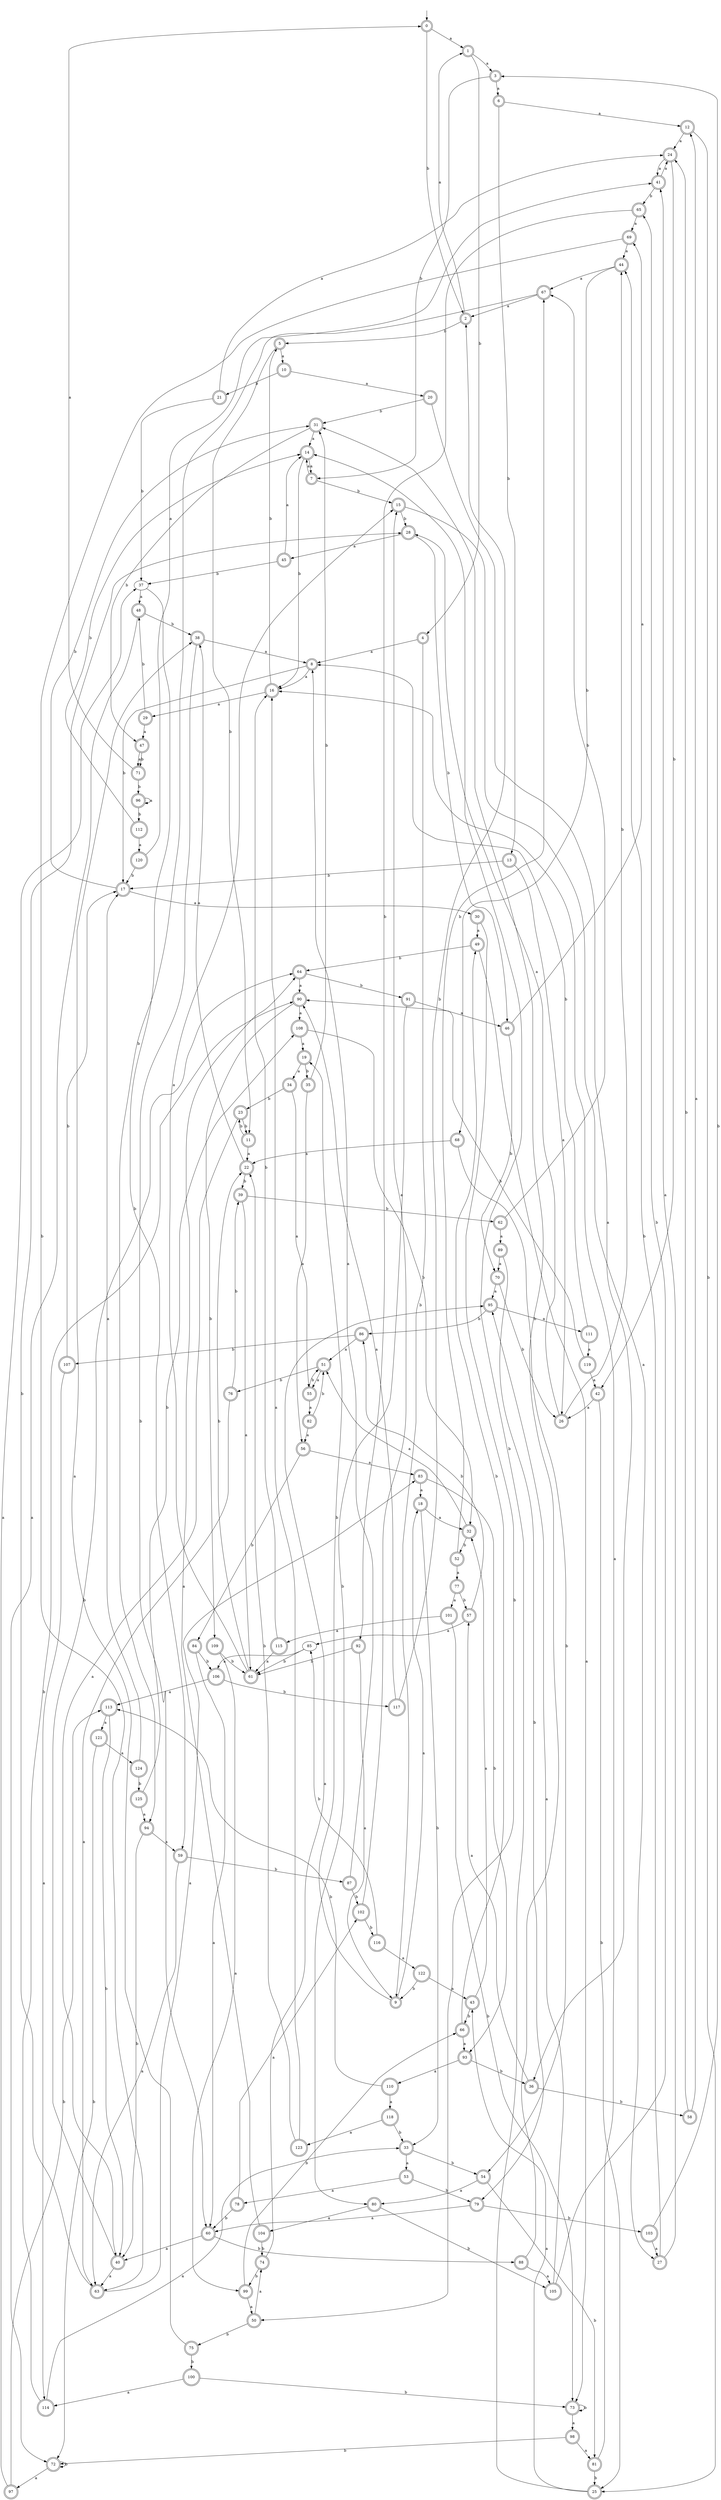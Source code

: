 digraph RandomDFA {
  __start0 [label="", shape=none];
  __start0 -> 0 [label=""];
  0 [shape=circle] [shape=doublecircle]
  0 -> 1 [label="a"]
  0 -> 2 [label="b"]
  1 [shape=doublecircle]
  1 -> 3 [label="a"]
  1 -> 4 [label="b"]
  2 [shape=doublecircle]
  2 -> 1 [label="a"]
  2 -> 5 [label="b"]
  3 [shape=doublecircle]
  3 -> 6 [label="a"]
  3 -> 7 [label="b"]
  4 [shape=doublecircle]
  4 -> 8 [label="a"]
  4 -> 9 [label="b"]
  5 [shape=doublecircle]
  5 -> 10 [label="a"]
  5 -> 11 [label="b"]
  6 [shape=doublecircle]
  6 -> 12 [label="a"]
  6 -> 13 [label="b"]
  7 [shape=doublecircle]
  7 -> 14 [label="a"]
  7 -> 15 [label="b"]
  8 [shape=doublecircle]
  8 -> 16 [label="a"]
  8 -> 17 [label="b"]
  9 [shape=doublecircle]
  9 -> 18 [label="a"]
  9 -> 19 [label="b"]
  10 [shape=doublecircle]
  10 -> 20 [label="a"]
  10 -> 21 [label="b"]
  11 [shape=doublecircle]
  11 -> 22 [label="a"]
  11 -> 23 [label="b"]
  12 [shape=doublecircle]
  12 -> 24 [label="a"]
  12 -> 25 [label="b"]
  13 [shape=doublecircle]
  13 -> 26 [label="a"]
  13 -> 17 [label="b"]
  14 [shape=doublecircle]
  14 -> 7 [label="a"]
  14 -> 16 [label="b"]
  15 [shape=doublecircle]
  15 -> 27 [label="a"]
  15 -> 28 [label="b"]
  16 [shape=doublecircle]
  16 -> 29 [label="a"]
  16 -> 5 [label="b"]
  17 [shape=doublecircle]
  17 -> 30 [label="a"]
  17 -> 31 [label="b"]
  18 [shape=doublecircle]
  18 -> 32 [label="a"]
  18 -> 33 [label="b"]
  19 [shape=doublecircle]
  19 -> 34 [label="a"]
  19 -> 35 [label="b"]
  20 [shape=doublecircle]
  20 -> 36 [label="a"]
  20 -> 31 [label="b"]
  21 [shape=doublecircle]
  21 -> 24 [label="a"]
  21 -> 37 [label="b"]
  22 [shape=doublecircle]
  22 -> 38 [label="a"]
  22 -> 39 [label="b"]
  23 [shape=doublecircle]
  23 -> 40 [label="a"]
  23 -> 11 [label="b"]
  24 [shape=doublecircle]
  24 -> 41 [label="a"]
  24 -> 42 [label="b"]
  25 [shape=doublecircle]
  25 -> 43 [label="a"]
  25 -> 14 [label="b"]
  26 [shape=doublecircle]
  26 -> 28 [label="a"]
  26 -> 44 [label="b"]
  27 [shape=doublecircle]
  27 -> 41 [label="a"]
  27 -> 44 [label="b"]
  28 [shape=doublecircle]
  28 -> 45 [label="a"]
  28 -> 46 [label="b"]
  29 [shape=doublecircle]
  29 -> 47 [label="a"]
  29 -> 48 [label="b"]
  30 [shape=doublecircle]
  30 -> 49 [label="a"]
  30 -> 50 [label="b"]
  31 [shape=doublecircle]
  31 -> 14 [label="a"]
  31 -> 47 [label="b"]
  32 [shape=doublecircle]
  32 -> 51 [label="a"]
  32 -> 52 [label="b"]
  33 [shape=doublecircle]
  33 -> 53 [label="a"]
  33 -> 54 [label="b"]
  34 [shape=doublecircle]
  34 -> 55 [label="a"]
  34 -> 23 [label="b"]
  35 [shape=doublecircle]
  35 -> 56 [label="a"]
  35 -> 31 [label="b"]
  36 [shape=doublecircle]
  36 -> 57 [label="a"]
  36 -> 58 [label="b"]
  37
  37 -> 48 [label="a"]
  37 -> 59 [label="b"]
  38 [shape=doublecircle]
  38 -> 8 [label="a"]
  38 -> 60 [label="b"]
  39 [shape=doublecircle]
  39 -> 61 [label="a"]
  39 -> 62 [label="b"]
  40 [shape=doublecircle]
  40 -> 63 [label="a"]
  40 -> 64 [label="b"]
  41 [shape=doublecircle]
  41 -> 24 [label="a"]
  41 -> 65 [label="b"]
  42 [shape=doublecircle]
  42 -> 26 [label="a"]
  42 -> 25 [label="b"]
  43 [shape=doublecircle]
  43 -> 32 [label="a"]
  43 -> 66 [label="b"]
  44 [shape=doublecircle]
  44 -> 67 [label="a"]
  44 -> 68 [label="b"]
  45 [shape=doublecircle]
  45 -> 14 [label="a"]
  45 -> 37 [label="b"]
  46 [shape=doublecircle]
  46 -> 69 [label="a"]
  46 -> 70 [label="b"]
  47 [shape=doublecircle]
  47 -> 71 [label="a"]
  47 -> 71 [label="b"]
  48 [shape=doublecircle]
  48 -> 72 [label="a"]
  48 -> 38 [label="b"]
  49 [shape=doublecircle]
  49 -> 73 [label="a"]
  49 -> 64 [label="b"]
  50 [shape=doublecircle]
  50 -> 74 [label="a"]
  50 -> 75 [label="b"]
  51 [shape=doublecircle]
  51 -> 55 [label="a"]
  51 -> 76 [label="b"]
  52 [shape=doublecircle]
  52 -> 77 [label="a"]
  52 -> 67 [label="b"]
  53 [shape=doublecircle]
  53 -> 78 [label="a"]
  53 -> 79 [label="b"]
  54 [shape=doublecircle]
  54 -> 80 [label="a"]
  54 -> 81 [label="b"]
  55 [shape=doublecircle]
  55 -> 82 [label="a"]
  55 -> 51 [label="b"]
  56 [shape=doublecircle]
  56 -> 83 [label="a"]
  56 -> 84 [label="b"]
  57 [shape=doublecircle]
  57 -> 85 [label="a"]
  57 -> 86 [label="b"]
  58 [shape=doublecircle]
  58 -> 12 [label="a"]
  58 -> 24 [label="b"]
  59 [shape=doublecircle]
  59 -> 63 [label="a"]
  59 -> 87 [label="b"]
  60 [shape=doublecircle]
  60 -> 40 [label="a"]
  60 -> 88 [label="b"]
  61 [shape=doublecircle]
  61 -> 15 [label="a"]
  61 -> 22 [label="b"]
  62 [shape=doublecircle]
  62 -> 89 [label="a"]
  62 -> 67 [label="b"]
  63 [shape=doublecircle]
  63 -> 83 [label="a"]
  63 -> 28 [label="b"]
  64 [shape=doublecircle]
  64 -> 90 [label="a"]
  64 -> 91 [label="b"]
  65 [shape=doublecircle]
  65 -> 69 [label="a"]
  65 -> 92 [label="b"]
  66 [shape=doublecircle]
  66 -> 93 [label="a"]
  66 -> 49 [label="b"]
  67 [shape=doublecircle]
  67 -> 2 [label="a"]
  67 -> 94 [label="b"]
  68 [shape=doublecircle]
  68 -> 22 [label="a"]
  68 -> 54 [label="b"]
  69 [shape=doublecircle]
  69 -> 44 [label="a"]
  69 -> 63 [label="b"]
  70 [shape=doublecircle]
  70 -> 95 [label="a"]
  70 -> 26 [label="b"]
  71 [shape=doublecircle]
  71 -> 0 [label="a"]
  71 -> 96 [label="b"]
  72 [shape=doublecircle]
  72 -> 97 [label="a"]
  72 -> 72 [label="b"]
  73 [shape=doublecircle]
  73 -> 98 [label="a"]
  73 -> 73 [label="b"]
  74 [shape=doublecircle]
  74 -> 95 [label="a"]
  74 -> 99 [label="b"]
  75 [shape=doublecircle]
  75 -> 38 [label="a"]
  75 -> 100 [label="b"]
  76 [shape=doublecircle]
  76 -> 63 [label="a"]
  76 -> 39 [label="b"]
  77 [shape=doublecircle]
  77 -> 101 [label="a"]
  77 -> 57 [label="b"]
  78 [shape=doublecircle]
  78 -> 102 [label="a"]
  78 -> 60 [label="b"]
  79 [shape=doublecircle]
  79 -> 60 [label="a"]
  79 -> 103 [label="b"]
  80 [shape=doublecircle]
  80 -> 104 [label="a"]
  80 -> 105 [label="b"]
  81 [shape=doublecircle]
  81 -> 16 [label="a"]
  81 -> 25 [label="b"]
  82 [shape=doublecircle]
  82 -> 56 [label="a"]
  82 -> 51 [label="b"]
  83 [shape=doublecircle]
  83 -> 18 [label="a"]
  83 -> 93 [label="b"]
  84 [shape=doublecircle]
  84 -> 60 [label="a"]
  84 -> 106 [label="b"]
  85
  85 -> 106 [label="a"]
  85 -> 61 [label="b"]
  86 [shape=doublecircle]
  86 -> 51 [label="a"]
  86 -> 107 [label="b"]
  87 [shape=doublecircle]
  87 -> 8 [label="a"]
  87 -> 102 [label="b"]
  88 [shape=doublecircle]
  88 -> 105 [label="a"]
  88 -> 31 [label="b"]
  89 [shape=doublecircle]
  89 -> 70 [label="a"]
  89 -> 79 [label="b"]
  90 [shape=doublecircle]
  90 -> 108 [label="a"]
  90 -> 109 [label="b"]
  91 [shape=doublecircle]
  91 -> 46 [label="a"]
  91 -> 80 [label="b"]
  92 [shape=doublecircle]
  92 -> 9 [label="a"]
  92 -> 61 [label="b"]
  93 [shape=doublecircle]
  93 -> 110 [label="a"]
  93 -> 36 [label="b"]
  94 [shape=doublecircle]
  94 -> 59 [label="a"]
  94 -> 40 [label="b"]
  95 [shape=doublecircle]
  95 -> 111 [label="a"]
  95 -> 86 [label="b"]
  96 [shape=doublecircle]
  96 -> 96 [label="a"]
  96 -> 112 [label="b"]
  97 [shape=doublecircle]
  97 -> 37 [label="a"]
  97 -> 113 [label="b"]
  98 [shape=doublecircle]
  98 -> 81 [label="a"]
  98 -> 72 [label="b"]
  99 [shape=doublecircle]
  99 -> 50 [label="a"]
  99 -> 66 [label="b"]
  100 [shape=doublecircle]
  100 -> 114 [label="a"]
  100 -> 73 [label="b"]
  101 [shape=doublecircle]
  101 -> 115 [label="a"]
  101 -> 73 [label="b"]
  102 [shape=doublecircle]
  102 -> 15 [label="a"]
  102 -> 116 [label="b"]
  103 [shape=doublecircle]
  103 -> 27 [label="a"]
  103 -> 3 [label="b"]
  104 [shape=doublecircle]
  104 -> 64 [label="a"]
  104 -> 74 [label="b"]
  105 [shape=doublecircle]
  105 -> 95 [label="a"]
  105 -> 65 [label="b"]
  106 [shape=doublecircle]
  106 -> 113 [label="a"]
  106 -> 117 [label="b"]
  107 [shape=doublecircle]
  107 -> 114 [label="a"]
  107 -> 17 [label="b"]
  108 [shape=doublecircle]
  108 -> 19 [label="a"]
  108 -> 32 [label="b"]
  109 [shape=doublecircle]
  109 -> 99 [label="a"]
  109 -> 61 [label="b"]
  110 [shape=doublecircle]
  110 -> 118 [label="a"]
  110 -> 113 [label="b"]
  111 [shape=doublecircle]
  111 -> 119 [label="a"]
  111 -> 8 [label="b"]
  112 [shape=doublecircle]
  112 -> 120 [label="a"]
  112 -> 14 [label="b"]
  113 [shape=doublecircle]
  113 -> 121 [label="a"]
  113 -> 40 [label="b"]
  114 [shape=doublecircle]
  114 -> 33 [label="a"]
  114 -> 90 [label="b"]
  115 [shape=doublecircle]
  115 -> 61 [label="a"]
  115 -> 16 [label="b"]
  116 [shape=doublecircle]
  116 -> 122 [label="a"]
  116 -> 85 [label="b"]
  117 [shape=doublecircle]
  117 -> 90 [label="a"]
  117 -> 2 [label="b"]
  118 [shape=doublecircle]
  118 -> 123 [label="a"]
  118 -> 33 [label="b"]
  119 [shape=doublecircle]
  119 -> 42 [label="a"]
  119 -> 90 [label="b"]
  120 [shape=doublecircle]
  120 -> 41 [label="a"]
  120 -> 17 [label="b"]
  121 [shape=doublecircle]
  121 -> 124 [label="a"]
  121 -> 72 [label="b"]
  122 [shape=doublecircle]
  122 -> 43 [label="a"]
  122 -> 9 [label="b"]
  123 [shape=doublecircle]
  123 -> 16 [label="a"]
  123 -> 22 [label="b"]
  124 [shape=doublecircle]
  124 -> 17 [label="a"]
  124 -> 125 [label="b"]
  125 [shape=doublecircle]
  125 -> 94 [label="a"]
  125 -> 108 [label="b"]
}
